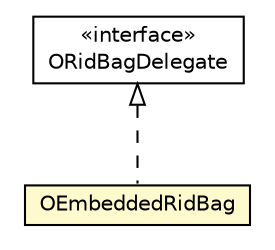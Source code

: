 #!/usr/local/bin/dot
#
# Class diagram 
# Generated by UMLGraph version R5_6-24-gf6e263 (http://www.umlgraph.org/)
#

digraph G {
	edge [fontname="Helvetica",fontsize=10,labelfontname="Helvetica",labelfontsize=10];
	node [fontname="Helvetica",fontsize=10,shape=plaintext];
	nodesep=0.25;
	ranksep=0.5;
	// com.orientechnologies.orient.core.db.record.ridbag.ORidBagDelegate
	c1680883 [label=<<table title="com.orientechnologies.orient.core.db.record.ridbag.ORidBagDelegate" border="0" cellborder="1" cellspacing="0" cellpadding="2" port="p" href="../ORidBagDelegate.html">
		<tr><td><table border="0" cellspacing="0" cellpadding="1">
<tr><td align="center" balign="center"> &#171;interface&#187; </td></tr>
<tr><td align="center" balign="center"> ORidBagDelegate </td></tr>
		</table></td></tr>
		</table>>, URL="../ORidBagDelegate.html", fontname="Helvetica", fontcolor="black", fontsize=10.0];
	// com.orientechnologies.orient.core.db.record.ridbag.embedded.OEmbeddedRidBag
	c1680885 [label=<<table title="com.orientechnologies.orient.core.db.record.ridbag.embedded.OEmbeddedRidBag" border="0" cellborder="1" cellspacing="0" cellpadding="2" port="p" bgcolor="lemonChiffon" href="./OEmbeddedRidBag.html">
		<tr><td><table border="0" cellspacing="0" cellpadding="1">
<tr><td align="center" balign="center"> OEmbeddedRidBag </td></tr>
		</table></td></tr>
		</table>>, URL="./OEmbeddedRidBag.html", fontname="Helvetica", fontcolor="black", fontsize=10.0];
	//com.orientechnologies.orient.core.db.record.ridbag.embedded.OEmbeddedRidBag implements com.orientechnologies.orient.core.db.record.ridbag.ORidBagDelegate
	c1680883:p -> c1680885:p [dir=back,arrowtail=empty,style=dashed];
}

